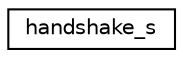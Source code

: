 digraph "Graphical Class Hierarchy"
{
  edge [fontname="Helvetica",fontsize="10",labelfontname="Helvetica",labelfontsize="10"];
  node [fontname="Helvetica",fontsize="10",shape=record];
  rankdir="LR";
  Node0 [label="handshake_s",height=0.2,width=0.4,color="black", fillcolor="white", style="filled",URL="$structhandshake__s.html"];
}
